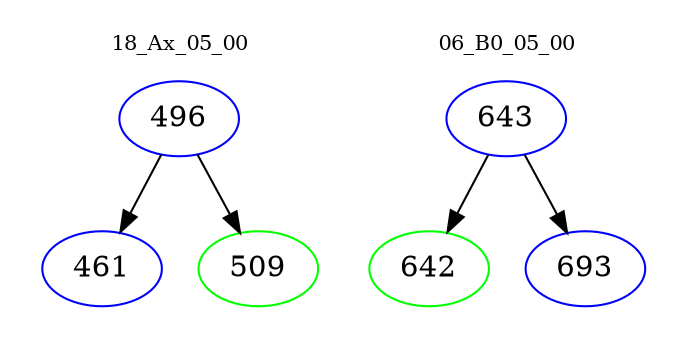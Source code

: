 digraph{
subgraph cluster_0 {
color = white
label = "18_Ax_05_00";
fontsize=10;
T0_496 [label="496", color="blue"]
T0_496 -> T0_461 [color="black"]
T0_461 [label="461", color="blue"]
T0_496 -> T0_509 [color="black"]
T0_509 [label="509", color="green"]
}
subgraph cluster_1 {
color = white
label = "06_B0_05_00";
fontsize=10;
T1_643 [label="643", color="blue"]
T1_643 -> T1_642 [color="black"]
T1_642 [label="642", color="green"]
T1_643 -> T1_693 [color="black"]
T1_693 [label="693", color="blue"]
}
}

